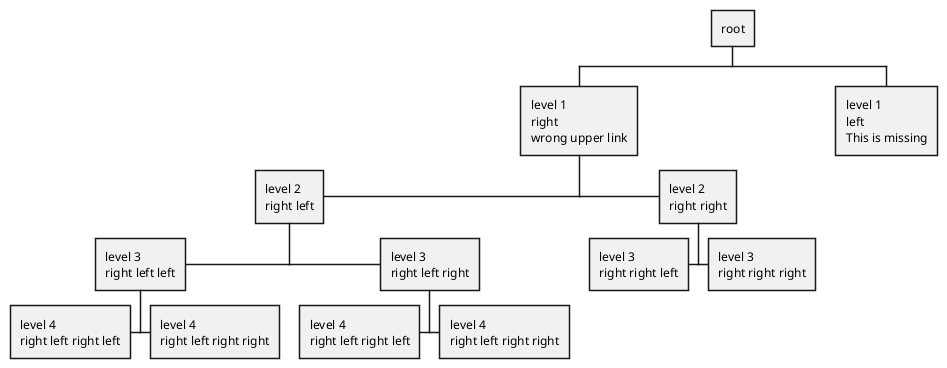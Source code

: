 {
  "sha1": "9ks9k9foxv7cq7apc6qxit0rq4kiplz",
  "insertion": {
    "when": "2024-05-30T20:48:21.706Z",
    "url": "https://forum.plantuml.net/15159/wbs-missing-link-and-missing-box",
    "user": "plantuml@gmail.com"
  }
}
@startwbs 
+ root
 + level 1\nright\nwrong upper link
  + level 2\nright right
   + level 3\nright right right
   - level 3\nright right left
  - level 2\nright left
   + level 3\nright left right
    + level 4\nright left right right
    - level 4\nright left right left
   - level 3\nright left left
    + level 4\nright left right right
    - level 4\nright left right left
 + level 1\nleft\nThis is missing
@endwbs
